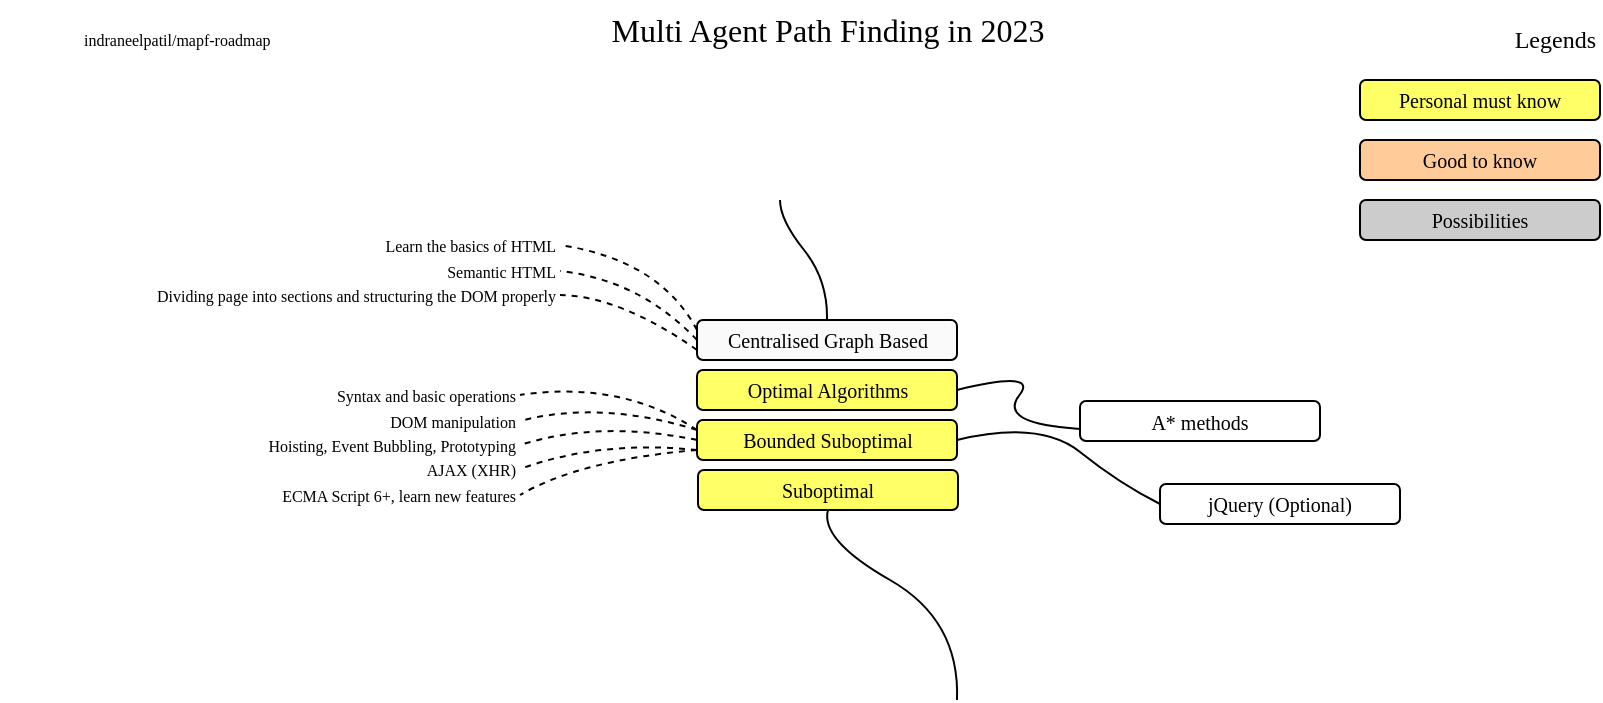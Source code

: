 <mxfile version="21.6.3" type="github">
  <diagram id="CwU8dhpzYnV2hqpYqISQ" name="Page-1">
    <mxGraphModel dx="954" dy="559" grid="1" gridSize="10" guides="1" tooltips="1" connect="1" arrows="1" fold="1" page="1" pageScale="1" pageWidth="827" pageHeight="1169" background="#ffffff" math="0" shadow="0">
      <root>
        <mxCell id="0" />
        <mxCell id="1" parent="0" />
        <mxCell id="4" value="Multi Agent Path Finding in 2023" style="text;html=1;strokeColor=none;fillColor=none;align=center;verticalAlign=middle;whiteSpace=wrap;rounded=0;comic=0;fontFamily=Verdana;fontSize=16;fontStyle=0" parent="1" vertex="1">
          <mxGeometry x="273.5" y="30" width="280" height="30" as="geometry" />
        </mxCell>
        <mxCell id="5" value="Legends" style="text;html=1;strokeColor=none;fillColor=none;align=right;verticalAlign=middle;whiteSpace=wrap;rounded=0;comic=0;fontFamily=Verdana;fontSize=12;" parent="1" vertex="1">
          <mxGeometry x="720" y="40" width="80" height="20" as="geometry" />
        </mxCell>
        <mxCell id="7" value="Personal must know" style="rounded=1;whiteSpace=wrap;html=1;comic=0;fontFamily=Verdana;fontSize=10;fillColor=#FFFF66;" parent="1" vertex="1">
          <mxGeometry x="680" y="70" width="120" height="20" as="geometry" />
        </mxCell>
        <mxCell id="9" value="Good to know" style="rounded=1;whiteSpace=wrap;html=1;comic=0;fontFamily=Verdana;fontSize=10;fillColor=#FFCC99;" parent="1" vertex="1">
          <mxGeometry x="680" y="100" width="120" height="20" as="geometry" />
        </mxCell>
        <mxCell id="10" value="Possibilities" style="rounded=1;whiteSpace=wrap;html=1;comic=0;fontFamily=Verdana;fontSize=10;fillColor=#CCCCCC;" parent="1" vertex="1">
          <mxGeometry x="680" y="130" width="120" height="20" as="geometry" />
        </mxCell>
        <mxCell id="15" value="" style="curved=1;endArrow=none;html=1;fontFamily=Verdana;fontSize=10;exitX=0.5;exitY=1;entryX=0.5;entryY=0;endFill=0;" parent="1" target="17" edge="1">
          <mxGeometry width="50" height="50" relative="1" as="geometry">
            <mxPoint x="390" y="130" as="sourcePoint" />
            <mxPoint x="360" y="190" as="targetPoint" />
            <Array as="points">
              <mxPoint x="390" y="140" />
              <mxPoint x="414" y="170" />
            </Array>
          </mxGeometry>
        </mxCell>
        <mxCell id="17" value="Centralised Graph Based" style="rounded=1;whiteSpace=wrap;html=1;comic=0;fontFamily=Verdana;fontSize=10;fillColor=#fafafa;" parent="1" vertex="1">
          <mxGeometry x="348.5" y="190" width="130" height="20" as="geometry" />
        </mxCell>
        <mxCell id="18" value="Optimal Algorithms" style="rounded=1;whiteSpace=wrap;html=1;comic=0;fontFamily=Verdana;fontSize=10;fillColor=#FFFF66;" parent="1" vertex="1">
          <mxGeometry x="348.5" y="215" width="130" height="20" as="geometry" />
        </mxCell>
        <mxCell id="20" value="Bounded Suboptimal" style="rounded=1;whiteSpace=wrap;html=1;comic=0;fontFamily=Verdana;fontSize=10;fillColor=#FFFF66;" parent="1" vertex="1">
          <mxGeometry x="348.5" y="240" width="130" height="20" as="geometry" />
        </mxCell>
        <mxCell id="22" value="Learn the basics of HTML" style="text;html=1;strokeColor=none;fillColor=none;align=right;verticalAlign=middle;whiteSpace=wrap;rounded=0;comic=0;fontFamily=Verdana;fontSize=8;" parent="1" vertex="1">
          <mxGeometry x="20" y="145" width="260" height="15" as="geometry" />
        </mxCell>
        <mxCell id="23" value="Semantic HTML" style="text;html=1;strokeColor=none;fillColor=none;align=right;verticalAlign=middle;whiteSpace=wrap;rounded=0;comic=0;fontFamily=Verdana;fontSize=8;" parent="1" vertex="1">
          <mxGeometry x="20" y="158" width="260" height="15" as="geometry" />
        </mxCell>
        <mxCell id="24" value="Dividing page into sections and structuring the DOM properly" style="text;html=1;strokeColor=none;fillColor=none;align=right;verticalAlign=middle;whiteSpace=wrap;rounded=0;comic=0;fontFamily=Verdana;fontSize=8;" parent="1" vertex="1">
          <mxGeometry x="20" y="170" width="260" height="15" as="geometry" />
        </mxCell>
        <mxCell id="27" value="" style="curved=1;endArrow=none;html=1;fontFamily=Verdana;fontSize=8;exitX=0;exitY=0.25;entryX=1;entryY=0.5;endFill=0;dashed=1;" parent="1" source="17" target="22" edge="1">
          <mxGeometry width="50" height="50" relative="1" as="geometry">
            <mxPoint x="110" y="330" as="sourcePoint" />
            <mxPoint x="160" y="280" as="targetPoint" />
            <Array as="points">
              <mxPoint x="330" y="160" />
            </Array>
          </mxGeometry>
        </mxCell>
        <mxCell id="28" value="" style="curved=1;endArrow=none;html=1;fontFamily=Verdana;fontSize=8;exitX=0;exitY=0.5;entryX=1;entryY=0.5;endFill=0;dashed=1;" parent="1" source="17" target="23" edge="1">
          <mxGeometry width="50" height="50" relative="1" as="geometry">
            <mxPoint x="358.5" y="205" as="sourcePoint" />
            <mxPoint x="290" y="162.5" as="targetPoint" />
            <Array as="points">
              <mxPoint x="320" y="170" />
            </Array>
          </mxGeometry>
        </mxCell>
        <mxCell id="29" value="" style="curved=1;endArrow=none;html=1;fontFamily=Verdana;fontSize=8;exitX=0;exitY=0.75;entryX=1;entryY=0.5;endFill=0;dashed=1;" parent="1" source="17" target="24" edge="1">
          <mxGeometry width="50" height="50" relative="1" as="geometry">
            <mxPoint x="368.5" y="215" as="sourcePoint" />
            <mxPoint x="300" y="172.5" as="targetPoint" />
            <Array as="points">
              <mxPoint x="310" y="178" />
            </Array>
          </mxGeometry>
        </mxCell>
        <mxCell id="39" value="Syntax and basic operations" style="text;html=1;strokeColor=none;fillColor=none;align=right;verticalAlign=middle;whiteSpace=wrap;rounded=0;comic=0;fontFamily=Verdana;fontSize=8;" parent="1" vertex="1">
          <mxGeometry y="220" width="260" height="15" as="geometry" />
        </mxCell>
        <mxCell id="40" value="DOM manipulation" style="text;html=1;strokeColor=none;fillColor=none;align=right;verticalAlign=middle;whiteSpace=wrap;rounded=0;comic=0;fontFamily=Verdana;fontSize=8;" parent="1" vertex="1">
          <mxGeometry y="233" width="260" height="15" as="geometry" />
        </mxCell>
        <mxCell id="41" value="Hoisting, Event Bubbling, Prototyping" style="text;html=1;strokeColor=none;fillColor=none;align=right;verticalAlign=middle;whiteSpace=wrap;rounded=0;comic=0;fontFamily=Verdana;fontSize=8;" parent="1" vertex="1">
          <mxGeometry y="245" width="260" height="15" as="geometry" />
        </mxCell>
        <mxCell id="42" value="AJAX (XHR)" style="text;html=1;strokeColor=none;fillColor=none;align=right;verticalAlign=middle;whiteSpace=wrap;rounded=0;comic=0;fontFamily=Verdana;fontSize=8;" parent="1" vertex="1">
          <mxGeometry y="257" width="260" height="15" as="geometry" />
        </mxCell>
        <mxCell id="43" value="ECMA Script 6+, learn new features" style="text;html=1;strokeColor=none;fillColor=none;align=right;verticalAlign=middle;whiteSpace=wrap;rounded=0;comic=0;fontFamily=Verdana;fontSize=8;" parent="1" vertex="1">
          <mxGeometry y="270" width="260" height="15" as="geometry" />
        </mxCell>
        <mxCell id="44" value="" style="curved=1;endArrow=none;html=1;fontFamily=Verdana;fontSize=8;exitX=0;exitY=0.25;entryX=1;entryY=0.5;endFill=0;dashed=1;" parent="1" source="20" target="39" edge="1">
          <mxGeometry width="50" height="50" relative="1" as="geometry">
            <mxPoint x="358.5" y="215" as="sourcePoint" />
            <mxPoint x="290" y="187.5" as="targetPoint" />
            <Array as="points">
              <mxPoint x="310" y="220" />
            </Array>
          </mxGeometry>
        </mxCell>
        <mxCell id="45" value="" style="curved=1;endArrow=none;html=1;fontFamily=Verdana;fontSize=8;exitX=0;exitY=0.25;entryX=1;entryY=0.5;endFill=0;dashed=1;" parent="1" source="20" target="40" edge="1">
          <mxGeometry width="50" height="50" relative="1" as="geometry">
            <mxPoint x="358.5" y="255" as="sourcePoint" />
            <mxPoint x="270" y="237.5" as="targetPoint" />
            <Array as="points">
              <mxPoint x="300" y="230" />
            </Array>
          </mxGeometry>
        </mxCell>
        <mxCell id="46" value="" style="curved=1;endArrow=none;html=1;fontFamily=Verdana;fontSize=8;entryX=1;entryY=0.5;endFill=0;dashed=1;exitX=0;exitY=0.5;" parent="1" source="20" target="41" edge="1">
          <mxGeometry width="50" height="50" relative="1" as="geometry">
            <mxPoint x="350" y="253" as="sourcePoint" />
            <mxPoint x="270" y="250.5" as="targetPoint" />
            <Array as="points">
              <mxPoint x="300" y="240" />
            </Array>
          </mxGeometry>
        </mxCell>
        <mxCell id="47" value="" style="curved=1;endArrow=none;html=1;fontFamily=Verdana;fontSize=8;exitX=0;exitY=0.75;entryX=1;entryY=0.5;endFill=0;dashed=1;" parent="1" source="20" target="42" edge="1">
          <mxGeometry width="50" height="50" relative="1" as="geometry">
            <mxPoint x="368.5" y="265" as="sourcePoint" />
            <mxPoint x="280" y="260.5" as="targetPoint" />
            <Array as="points">
              <mxPoint x="300" y="250" />
            </Array>
          </mxGeometry>
        </mxCell>
        <mxCell id="48" value="" style="curved=1;endArrow=none;html=1;fontFamily=Verdana;fontSize=8;exitX=0;exitY=0.75;entryX=1;entryY=0.5;endFill=0;dashed=1;" parent="1" source="20" target="43" edge="1">
          <mxGeometry width="50" height="50" relative="1" as="geometry">
            <mxPoint x="378.5" y="275" as="sourcePoint" />
            <mxPoint x="290" y="270.5" as="targetPoint" />
            <Array as="points">
              <mxPoint x="290" y="260" />
            </Array>
          </mxGeometry>
        </mxCell>
        <mxCell id="49" value="jQuery (Optional)" style="rounded=1;whiteSpace=wrap;html=1;comic=0;fontFamily=Verdana;fontSize=10;fillColor=#ffffff;strokeColor=#000000;" parent="1" vertex="1">
          <mxGeometry x="580" y="272" width="120" height="20" as="geometry" />
        </mxCell>
        <mxCell id="50" value="" style="curved=1;endArrow=none;html=1;fontFamily=Verdana;fontSize=10;exitX=0;exitY=0.5;entryX=1;entryY=0.5;endFill=0;" parent="1" source="49" target="20" edge="1">
          <mxGeometry width="50" height="50" relative="1" as="geometry">
            <mxPoint x="400" y="140" as="sourcePoint" />
            <mxPoint x="423.5" y="200" as="targetPoint" />
            <Array as="points">
              <mxPoint x="560" y="272" />
              <mxPoint x="520" y="240" />
            </Array>
          </mxGeometry>
        </mxCell>
        <mxCell id="52" value="" style="curved=1;endArrow=none;html=1;fontFamily=Verdana;fontSize=10;entryX=0.5;entryY=0;endFill=0;exitX=0.5;exitY=1;exitDx=0;exitDy=0;" parent="1" source="3GfHXLE6OEoNehkDiDL5-192" edge="1">
          <mxGeometry width="50" height="50" relative="1" as="geometry">
            <mxPoint x="420" y="290" as="sourcePoint" />
            <mxPoint x="478.5" y="380" as="targetPoint" />
            <Array as="points">
              <mxPoint x="410" y="300" />
              <mxPoint x="480" y="340" />
            </Array>
          </mxGeometry>
        </mxCell>
        <mxCell id="ac9188710934de2-52" value="" style="shape=image;html=1;verticalAlign=top;verticalLabelPosition=bottom;labelBackgroundColor=#ffffff;imageAspect=0;aspect=fixed;image=https://cdn1.iconfinder.com/data/icons/logotypes/32/github-128.png;rounded=1;glass=0;comic=0;strokeColor=#000000;fillColor=#FFFFFF;fontFamily=Verdana;fontSize=14;align=center;" parent="1" vertex="1">
          <mxGeometry x="20" y="40" width="20" height="20" as="geometry" />
        </mxCell>
        <mxCell id="ac9188710934de2-55" value="indraneelpatil/mapf-roadmap" style="text;html=1;strokeColor=none;fillColor=none;align=left;verticalAlign=middle;whiteSpace=wrap;rounded=0;comic=0;fontFamily=Verdana;fontSize=8;" parent="1" vertex="1">
          <mxGeometry x="40" y="42.5" width="260" height="15" as="geometry" />
        </mxCell>
        <mxCell id="3GfHXLE6OEoNehkDiDL5-192" value="Suboptimal" style="rounded=1;whiteSpace=wrap;html=1;comic=0;fontFamily=Verdana;fontSize=10;fillColor=#FFFF66;" vertex="1" parent="1">
          <mxGeometry x="349" y="265" width="130" height="20" as="geometry" />
        </mxCell>
        <mxCell id="3GfHXLE6OEoNehkDiDL5-195" value="" style="curved=1;endArrow=none;html=1;fontFamily=Verdana;fontSize=10;exitX=0;exitY=0.5;entryX=1;entryY=0.5;endFill=0;exitDx=0;exitDy=0;" edge="1" parent="1" source="3GfHXLE6OEoNehkDiDL5-196">
          <mxGeometry width="50" height="50" relative="1" as="geometry">
            <mxPoint x="589.5" y="247" as="sourcePoint" />
            <mxPoint x="478.5" y="225" as="targetPoint" />
            <Array as="points">
              <mxPoint x="559.5" y="247" />
              <mxPoint x="500" y="240" />
              <mxPoint x="519.5" y="215" />
            </Array>
          </mxGeometry>
        </mxCell>
        <mxCell id="3GfHXLE6OEoNehkDiDL5-196" value="A* methods" style="rounded=1;whiteSpace=wrap;html=1;comic=0;fontFamily=Verdana;fontSize=10;fillColor=#ffffff;strokeColor=#000000;" vertex="1" parent="1">
          <mxGeometry x="540" y="230.5" width="120" height="20" as="geometry" />
        </mxCell>
      </root>
    </mxGraphModel>
  </diagram>
</mxfile>
